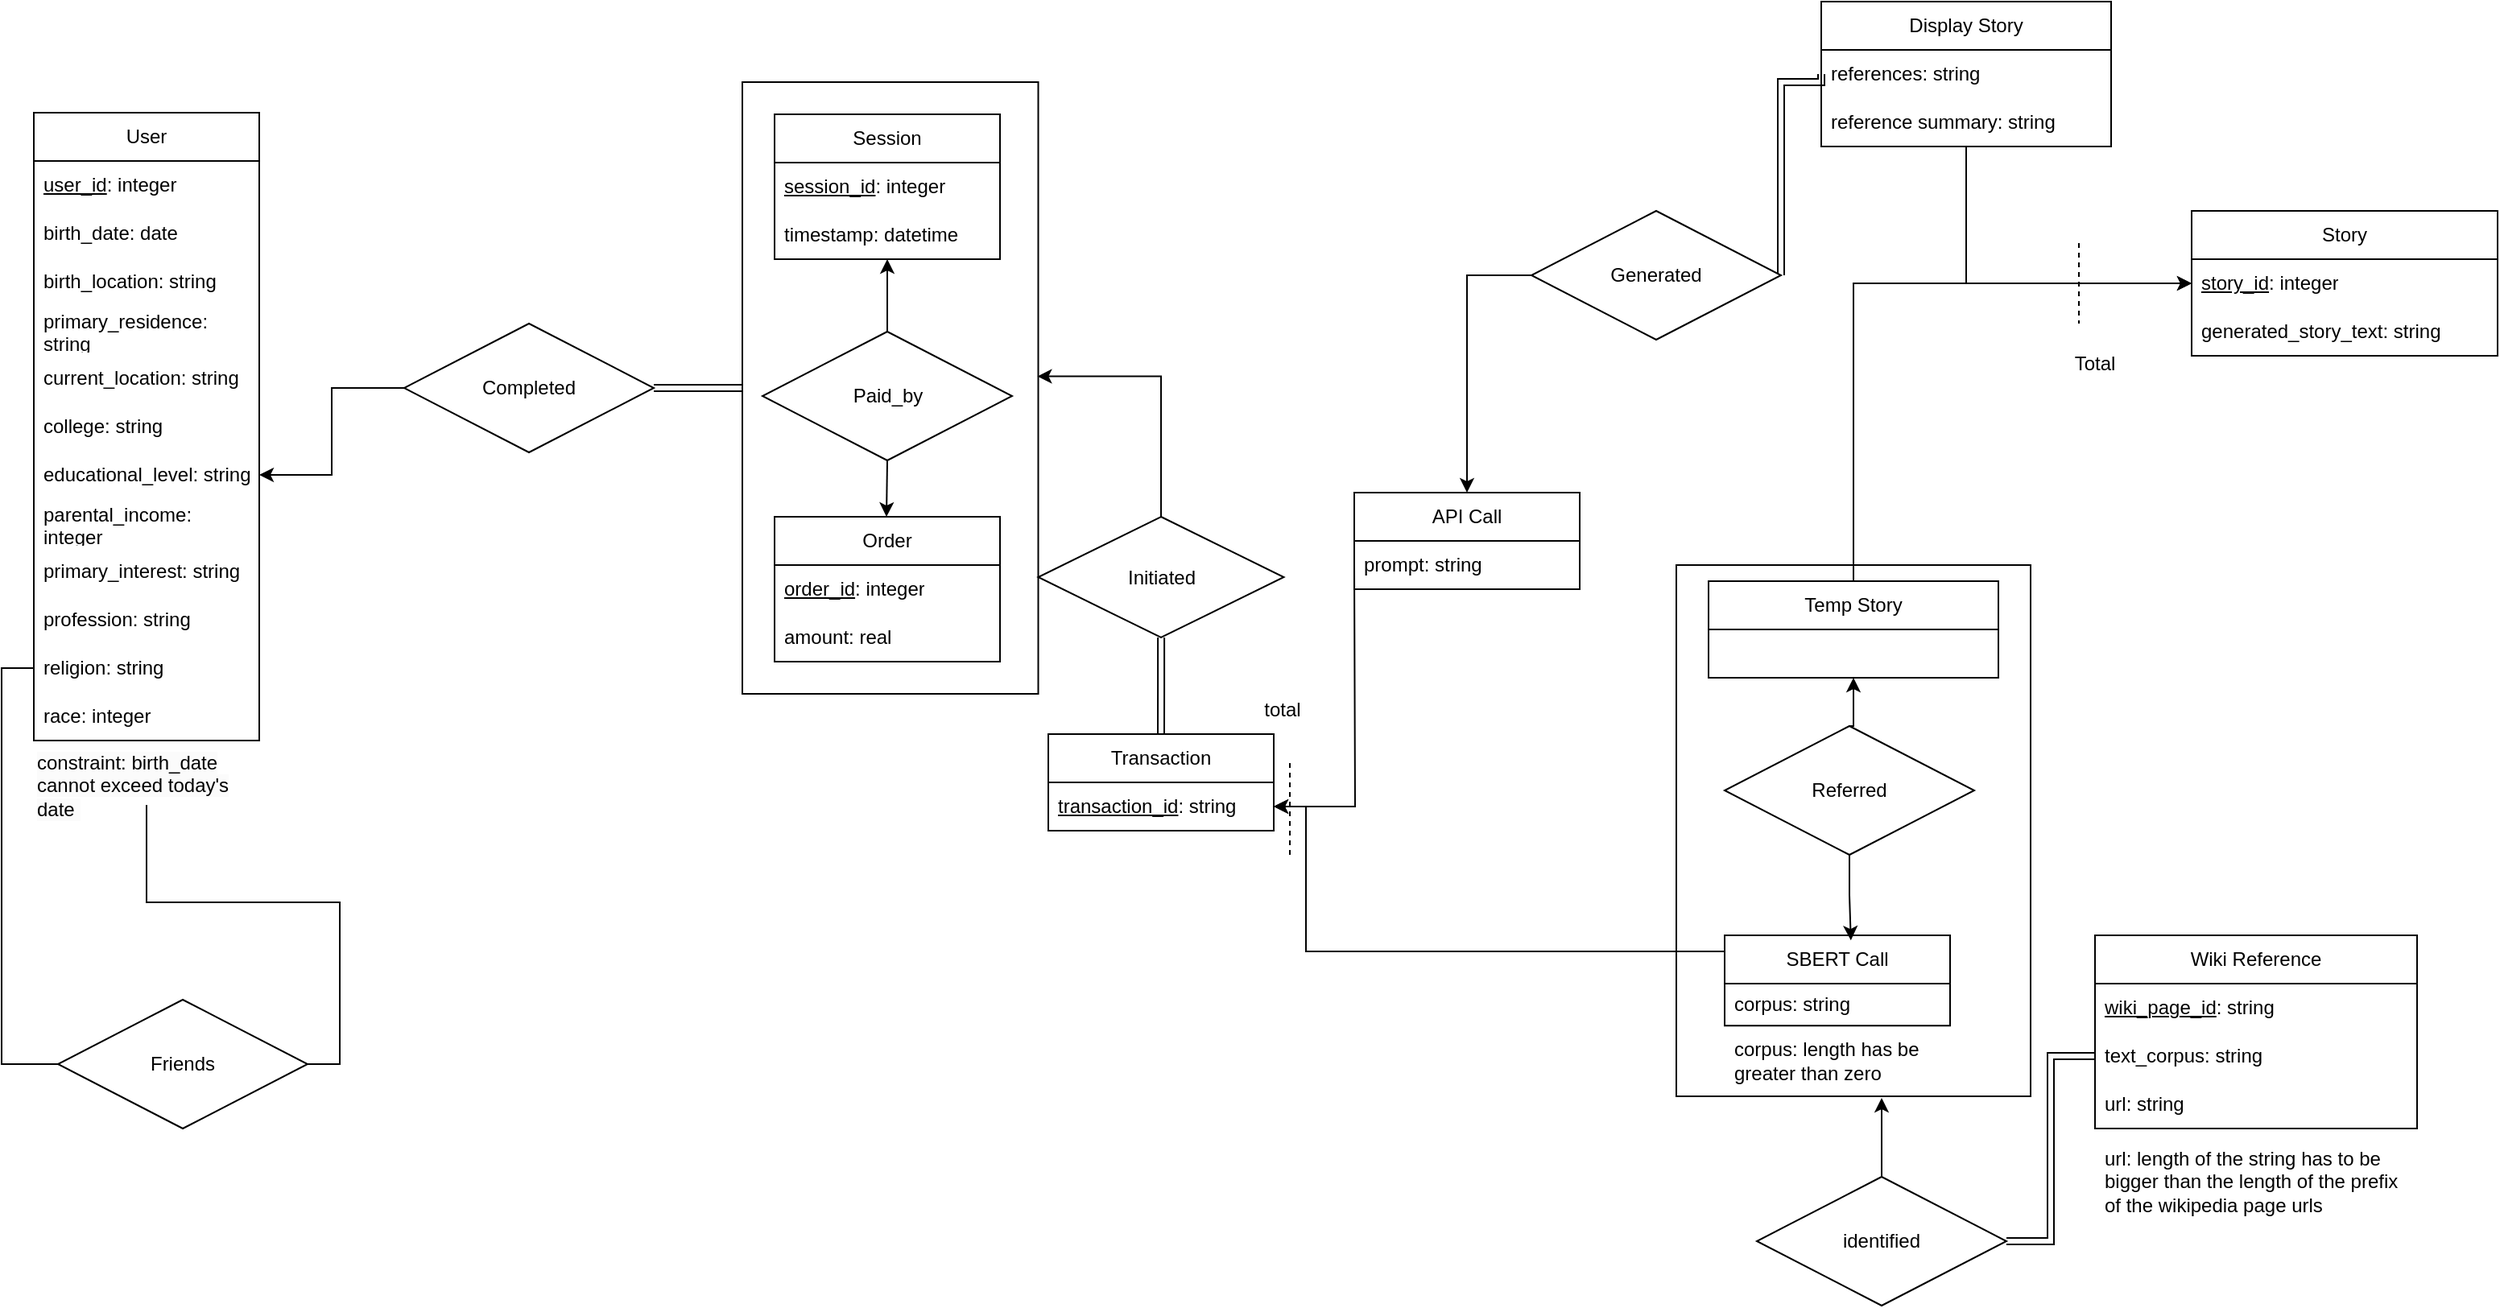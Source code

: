 <mxfile version="24.7.17">
  <diagram name="Page-1" id="QqypAmSVwoRFTV60dapY">
    <mxGraphModel dx="1988" dy="909" grid="1" gridSize="10" guides="0" tooltips="1" connect="1" arrows="1" fold="1" page="1" pageScale="1" pageWidth="850" pageHeight="1100" math="0" shadow="0">
      <root>
        <mxCell id="0" />
        <mxCell id="1" parent="0" />
        <mxCell id="HNZjRyxz7ARNzgIqMJ-2-5" style="edgeStyle=orthogonalEdgeStyle;rounded=0;orthogonalLoop=1;jettySize=auto;html=1;entryX=0.5;entryY=0;entryDx=0;entryDy=0;startArrow=classic;startFill=1;endArrow=none;endFill=0;" parent="1" source="4PjpEs8UU0IrZiODhAVp-5" target="HNZjRyxz7ARNzgIqMJ-2-1" edge="1">
          <mxGeometry relative="1" as="geometry" />
        </mxCell>
        <mxCell id="4PjpEs8UU0IrZiODhAVp-5" value="Session" style="swimlane;fontStyle=0;childLayout=stackLayout;horizontal=1;startSize=30;horizontalStack=0;resizeParent=1;resizeParentMax=0;resizeLast=0;collapsible=1;marginBottom=0;whiteSpace=wrap;html=1;" parent="1" vertex="1">
          <mxGeometry x="560" y="120" width="140" height="90" as="geometry" />
        </mxCell>
        <mxCell id="4PjpEs8UU0IrZiODhAVp-6" value="&lt;u&gt;session_id&lt;/u&gt;: integer" style="text;strokeColor=none;fillColor=none;align=left;verticalAlign=middle;spacingLeft=4;spacingRight=4;overflow=hidden;points=[[0,0.5],[1,0.5]];portConstraint=eastwest;rotatable=0;whiteSpace=wrap;html=1;" parent="4PjpEs8UU0IrZiODhAVp-5" vertex="1">
          <mxGeometry y="30" width="140" height="30" as="geometry" />
        </mxCell>
        <mxCell id="4PjpEs8UU0IrZiODhAVp-8" value="timestamp: datetime" style="text;strokeColor=none;fillColor=none;align=left;verticalAlign=middle;spacingLeft=4;spacingRight=4;overflow=hidden;points=[[0,0.5],[1,0.5]];portConstraint=eastwest;rotatable=0;whiteSpace=wrap;html=1;" parent="4PjpEs8UU0IrZiODhAVp-5" vertex="1">
          <mxGeometry y="60" width="140" height="30" as="geometry" />
        </mxCell>
        <mxCell id="4PjpEs8UU0IrZiODhAVp-14" value="Order" style="swimlane;fontStyle=0;childLayout=stackLayout;horizontal=1;startSize=30;horizontalStack=0;resizeParent=1;resizeParentMax=0;resizeLast=0;collapsible=1;marginBottom=0;whiteSpace=wrap;html=1;" parent="1" vertex="1">
          <mxGeometry x="560" y="370" width="140" height="90" as="geometry" />
        </mxCell>
        <mxCell id="4PjpEs8UU0IrZiODhAVp-15" value="&lt;u&gt;order_id&lt;/u&gt;: integer" style="text;strokeColor=none;fillColor=none;align=left;verticalAlign=middle;spacingLeft=4;spacingRight=4;overflow=hidden;points=[[0,0.5],[1,0.5]];portConstraint=eastwest;rotatable=0;whiteSpace=wrap;html=1;" parent="4PjpEs8UU0IrZiODhAVp-14" vertex="1">
          <mxGeometry y="30" width="140" height="30" as="geometry" />
        </mxCell>
        <mxCell id="4PjpEs8UU0IrZiODhAVp-16" value="amount: real" style="text;strokeColor=none;fillColor=none;align=left;verticalAlign=middle;spacingLeft=4;spacingRight=4;overflow=hidden;points=[[0,0.5],[1,0.5]];portConstraint=eastwest;rotatable=0;whiteSpace=wrap;html=1;" parent="4PjpEs8UU0IrZiODhAVp-14" vertex="1">
          <mxGeometry y="60" width="140" height="30" as="geometry" />
        </mxCell>
        <mxCell id="4PjpEs8UU0IrZiODhAVp-23" value="Story" style="swimlane;fontStyle=0;childLayout=stackLayout;horizontal=1;startSize=30;horizontalStack=0;resizeParent=1;resizeParentMax=0;resizeLast=0;collapsible=1;marginBottom=0;whiteSpace=wrap;html=1;" parent="1" vertex="1">
          <mxGeometry x="1440" y="180" width="190" height="90" as="geometry" />
        </mxCell>
        <mxCell id="4PjpEs8UU0IrZiODhAVp-25" value="&lt;u&gt;story_id&lt;/u&gt;: integer" style="text;strokeColor=none;fillColor=none;align=left;verticalAlign=middle;spacingLeft=4;spacingRight=4;overflow=hidden;points=[[0,0.5],[1,0.5]];portConstraint=eastwest;rotatable=0;whiteSpace=wrap;html=1;" parent="4PjpEs8UU0IrZiODhAVp-23" vertex="1">
          <mxGeometry y="30" width="190" height="30" as="geometry" />
        </mxCell>
        <mxCell id="4PjpEs8UU0IrZiODhAVp-114" value="generated_story_text: string" style="text;strokeColor=none;fillColor=none;align=left;verticalAlign=middle;spacingLeft=4;spacingRight=4;overflow=hidden;points=[[0,0.5],[1,0.5]];portConstraint=eastwest;rotatable=0;whiteSpace=wrap;html=1;" parent="4PjpEs8UU0IrZiODhAVp-23" vertex="1">
          <mxGeometry y="60" width="190" height="30" as="geometry" />
        </mxCell>
        <mxCell id="HNZjRyxz7ARNzgIqMJ-2-4" style="edgeStyle=orthogonalEdgeStyle;rounded=0;orthogonalLoop=1;jettySize=auto;html=1;exitX=0;exitY=0.5;exitDx=0;exitDy=0;entryX=1;entryY=0.5;entryDx=0;entryDy=0;" parent="1" source="4PjpEs8UU0IrZiODhAVp-45" target="4PjpEs8UU0IrZiODhAVp-34" edge="1">
          <mxGeometry relative="1" as="geometry" />
        </mxCell>
        <mxCell id="4PjpEs8UU0IrZiODhAVp-45" value="Completed" style="rhombus;whiteSpace=wrap;html=1;" parent="1" vertex="1">
          <mxGeometry x="330" y="250" width="155" height="80" as="geometry" />
        </mxCell>
        <mxCell id="4PjpEs8UU0IrZiODhAVp-62" value="Temp Story" style="swimlane;fontStyle=0;childLayout=stackLayout;horizontal=1;startSize=30;horizontalStack=0;resizeParent=1;resizeParentMax=0;resizeLast=0;collapsible=1;marginBottom=0;whiteSpace=wrap;html=1;" parent="1" vertex="1">
          <mxGeometry x="1140" y="410" width="180" height="60" as="geometry" />
        </mxCell>
        <mxCell id="4PjpEs8UU0IrZiODhAVp-66" value="Display Story" style="swimlane;fontStyle=0;childLayout=stackLayout;horizontal=1;startSize=30;horizontalStack=0;resizeParent=1;resizeParentMax=0;resizeLast=0;collapsible=1;marginBottom=0;whiteSpace=wrap;html=1;" parent="1" vertex="1">
          <mxGeometry x="1210" y="50" width="180" height="90" as="geometry" />
        </mxCell>
        <mxCell id="4PjpEs8UU0IrZiODhAVp-111" value="references: string" style="text;strokeColor=none;fillColor=none;align=left;verticalAlign=middle;spacingLeft=4;spacingRight=4;overflow=hidden;points=[[0,0.5],[1,0.5]];portConstraint=eastwest;rotatable=0;whiteSpace=wrap;html=1;" parent="4PjpEs8UU0IrZiODhAVp-66" vertex="1">
          <mxGeometry y="30" width="180" height="30" as="geometry" />
        </mxCell>
        <mxCell id="4PjpEs8UU0IrZiODhAVp-112" value="reference summary: string" style="text;strokeColor=none;fillColor=none;align=left;verticalAlign=middle;spacingLeft=4;spacingRight=4;overflow=hidden;points=[[0,0.5],[1,0.5]];portConstraint=eastwest;rotatable=0;whiteSpace=wrap;html=1;" parent="4PjpEs8UU0IrZiODhAVp-66" vertex="1">
          <mxGeometry y="60" width="180" height="30" as="geometry" />
        </mxCell>
        <mxCell id="4PjpEs8UU0IrZiODhAVp-76" style="edgeStyle=orthogonalEdgeStyle;rounded=0;orthogonalLoop=1;jettySize=auto;html=1;exitX=1;exitY=0.5;exitDx=0;exitDy=0;shape=link;entryX=0;entryY=0.5;entryDx=0;entryDy=0;" parent="1" source="4PjpEs8UU0IrZiODhAVp-74" target="4PjpEs8UU0IrZiODhAVp-111" edge="1">
          <mxGeometry relative="1" as="geometry">
            <Array as="points">
              <mxPoint x="1185" y="100" />
              <mxPoint x="1210" y="100" />
            </Array>
          </mxGeometry>
        </mxCell>
        <mxCell id="4PjpEs8UU0IrZiODhAVp-74" value="Generated" style="rhombus;whiteSpace=wrap;html=1;" parent="1" vertex="1">
          <mxGeometry x="1030" y="180" width="155" height="80" as="geometry" />
        </mxCell>
        <mxCell id="4PjpEs8UU0IrZiODhAVp-75" style="edgeStyle=orthogonalEdgeStyle;rounded=0;orthogonalLoop=1;jettySize=auto;html=1;exitX=0.5;exitY=0;exitDx=0;exitDy=0;entryX=0;entryY=0.5;entryDx=0;entryDy=0;startArrow=classic;startFill=1;endArrow=none;endFill=0;" parent="1" source="4PjpEs8UU0IrZiODhAVp-80" target="4PjpEs8UU0IrZiODhAVp-74" edge="1">
          <mxGeometry relative="1" as="geometry">
            <mxPoint x="1060" y="400" as="sourcePoint" />
          </mxGeometry>
        </mxCell>
        <mxCell id="4PjpEs8UU0IrZiODhAVp-80" value="API Call" style="swimlane;fontStyle=0;childLayout=stackLayout;horizontal=1;startSize=30;horizontalStack=0;resizeParent=1;resizeParentMax=0;resizeLast=0;collapsible=1;marginBottom=0;whiteSpace=wrap;html=1;" parent="1" vertex="1">
          <mxGeometry x="920" y="355" width="140" height="60" as="geometry" />
        </mxCell>
        <mxCell id="4PjpEs8UU0IrZiODhAVp-82" value="prompt: string" style="text;strokeColor=none;fillColor=none;align=left;verticalAlign=middle;spacingLeft=4;spacingRight=4;overflow=hidden;points=[[0,0.5],[1,0.5]];portConstraint=eastwest;rotatable=0;whiteSpace=wrap;html=1;" parent="4PjpEs8UU0IrZiODhAVp-80" vertex="1">
          <mxGeometry y="30" width="140" height="30" as="geometry" />
        </mxCell>
        <mxCell id="4PjpEs8UU0IrZiODhAVp-123" style="edgeStyle=orthogonalEdgeStyle;rounded=0;orthogonalLoop=1;jettySize=auto;html=1;shape=link;" parent="1" source="4PjpEs8UU0IrZiODhAVp-85" target="4PjpEs8UU0IrZiODhAVp-118" edge="1">
          <mxGeometry relative="1" as="geometry" />
        </mxCell>
        <mxCell id="4PjpEs8UU0IrZiODhAVp-124" style="edgeStyle=orthogonalEdgeStyle;rounded=0;orthogonalLoop=1;jettySize=auto;html=1;exitX=0.5;exitY=0;exitDx=0;exitDy=0;entryX=0.997;entryY=0.481;entryDx=0;entryDy=0;entryPerimeter=0;" parent="1" source="4PjpEs8UU0IrZiODhAVp-85" target="HNZjRyxz7ARNzgIqMJ-2-2" edge="1">
          <mxGeometry relative="1" as="geometry" />
        </mxCell>
        <mxCell id="4PjpEs8UU0IrZiODhAVp-85" value="Initiated" style="rhombus;whiteSpace=wrap;html=1;" parent="1" vertex="1">
          <mxGeometry x="723.75" y="370" width="152.5" height="75" as="geometry" />
        </mxCell>
        <mxCell id="4PjpEs8UU0IrZiODhAVp-100" style="edgeStyle=orthogonalEdgeStyle;rounded=0;orthogonalLoop=1;jettySize=auto;html=1;entryX=0.5;entryY=1;entryDx=0;entryDy=0;exitX=0.5;exitY=0;exitDx=0;exitDy=0;" parent="1" source="ao48UMOlkTmNIIt56R8A-1" target="4PjpEs8UU0IrZiODhAVp-62" edge="1">
          <mxGeometry relative="1" as="geometry">
            <mxPoint x="1200" y="235" as="targetPoint" />
            <mxPoint x="1080" y="560" as="sourcePoint" />
          </mxGeometry>
        </mxCell>
        <mxCell id="4PjpEs8UU0IrZiODhAVp-106" style="edgeStyle=orthogonalEdgeStyle;rounded=0;orthogonalLoop=1;jettySize=auto;html=1;exitX=1;exitY=0.5;exitDx=0;exitDy=0;entryX=0;entryY=0.5;entryDx=0;entryDy=0;shape=link;" parent="1" source="4PjpEs8UU0IrZiODhAVp-99" target="4PjpEs8UU0IrZiODhAVp-21" edge="1">
          <mxGeometry relative="1" as="geometry" />
        </mxCell>
        <mxCell id="ao48UMOlkTmNIIt56R8A-7" style="edgeStyle=orthogonalEdgeStyle;rounded=0;orthogonalLoop=1;jettySize=auto;html=1;exitX=0.5;exitY=0;exitDx=0;exitDy=0;" edge="1" parent="1" source="4PjpEs8UU0IrZiODhAVp-99">
          <mxGeometry relative="1" as="geometry">
            <mxPoint x="1247.556" y="779.971" as="targetPoint" />
          </mxGeometry>
        </mxCell>
        <mxCell id="4PjpEs8UU0IrZiODhAVp-99" value="identified" style="rhombus;whiteSpace=wrap;html=1;" parent="1" vertex="1">
          <mxGeometry x="1170" y="780" width="155" height="80" as="geometry" />
        </mxCell>
        <mxCell id="4PjpEs8UU0IrZiODhAVp-104" style="edgeStyle=orthogonalEdgeStyle;rounded=0;orthogonalLoop=1;jettySize=auto;html=1;exitX=0;exitY=0.5;exitDx=0;exitDy=0;entryX=0.997;entryY=0.012;entryDx=0;entryDy=0;entryPerimeter=0;" parent="1" target="4PjpEs8UU0IrZiODhAVp-97" edge="1">
          <mxGeometry relative="1" as="geometry">
            <Array as="points">
              <mxPoint x="1100" y="704" />
              <mxPoint x="1080" y="704" />
            </Array>
          </mxGeometry>
        </mxCell>
        <mxCell id="4PjpEs8UU0IrZiODhAVp-118" value="Transaction" style="swimlane;fontStyle=0;childLayout=stackLayout;horizontal=1;startSize=30;horizontalStack=0;resizeParent=1;resizeParentMax=0;resizeLast=0;collapsible=1;marginBottom=0;whiteSpace=wrap;html=1;" parent="1" vertex="1">
          <mxGeometry x="730" y="505" width="140" height="60" as="geometry" />
        </mxCell>
        <mxCell id="4PjpEs8UU0IrZiODhAVp-119" value="&lt;u&gt;transaction_id&lt;/u&gt;: string" style="text;strokeColor=none;fillColor=none;align=left;verticalAlign=middle;spacingLeft=4;spacingRight=4;overflow=hidden;points=[[0,0.5],[1,0.5]];portConstraint=eastwest;rotatable=0;whiteSpace=wrap;html=1;" parent="4PjpEs8UU0IrZiODhAVp-118" vertex="1">
          <mxGeometry y="30" width="140" height="30" as="geometry" />
        </mxCell>
        <mxCell id="4PjpEs8UU0IrZiODhAVp-125" style="edgeStyle=orthogonalEdgeStyle;rounded=0;orthogonalLoop=1;jettySize=auto;html=1;exitX=0.5;exitY=0;exitDx=0;exitDy=0;entryX=0;entryY=0.5;entryDx=0;entryDy=0;" parent="1" source="4PjpEs8UU0IrZiODhAVp-62" target="4PjpEs8UU0IrZiODhAVp-25" edge="1">
          <mxGeometry relative="1" as="geometry">
            <Array as="points">
              <mxPoint x="1230" y="225" />
            </Array>
          </mxGeometry>
        </mxCell>
        <mxCell id="4PjpEs8UU0IrZiODhAVp-126" style="edgeStyle=orthogonalEdgeStyle;rounded=0;orthogonalLoop=1;jettySize=auto;html=1;entryX=0;entryY=0.5;entryDx=0;entryDy=0;" parent="1" source="4PjpEs8UU0IrZiODhAVp-66" target="4PjpEs8UU0IrZiODhAVp-25" edge="1">
          <mxGeometry relative="1" as="geometry">
            <Array as="points">
              <mxPoint x="1300" y="225" />
            </Array>
          </mxGeometry>
        </mxCell>
        <mxCell id="4PjpEs8UU0IrZiODhAVp-127" value="" style="group" parent="1" vertex="1" connectable="0">
          <mxGeometry x="1380" y="630" width="200" height="215" as="geometry" />
        </mxCell>
        <mxCell id="4PjpEs8UU0IrZiODhAVp-19" value="Wiki Reference" style="swimlane;fontStyle=0;childLayout=stackLayout;horizontal=1;startSize=30;horizontalStack=0;resizeParent=1;resizeParentMax=0;resizeLast=0;collapsible=1;marginBottom=0;whiteSpace=wrap;html=1;" parent="4PjpEs8UU0IrZiODhAVp-127" vertex="1">
          <mxGeometry width="200" height="120" as="geometry" />
        </mxCell>
        <mxCell id="4PjpEs8UU0IrZiODhAVp-20" value="&lt;u&gt;wiki_page_id&lt;/u&gt;: string" style="text;strokeColor=none;fillColor=none;align=left;verticalAlign=middle;spacingLeft=4;spacingRight=4;overflow=hidden;points=[[0,0.5],[1,0.5]];portConstraint=eastwest;rotatable=0;whiteSpace=wrap;html=1;" parent="4PjpEs8UU0IrZiODhAVp-19" vertex="1">
          <mxGeometry y="30" width="200" height="30" as="geometry" />
        </mxCell>
        <mxCell id="4PjpEs8UU0IrZiODhAVp-21" value="text_corpus: string" style="text;strokeColor=none;fillColor=none;align=left;verticalAlign=middle;spacingLeft=4;spacingRight=4;overflow=hidden;points=[[0,0.5],[1,0.5]];portConstraint=eastwest;rotatable=0;whiteSpace=wrap;html=1;" parent="4PjpEs8UU0IrZiODhAVp-19" vertex="1">
          <mxGeometry y="60" width="200" height="30" as="geometry" />
        </mxCell>
        <mxCell id="4PjpEs8UU0IrZiODhAVp-22" value="url: string" style="text;strokeColor=none;fillColor=none;align=left;verticalAlign=middle;spacingLeft=4;spacingRight=4;overflow=hidden;points=[[0,0.5],[1,0.5]];portConstraint=eastwest;rotatable=0;whiteSpace=wrap;html=1;" parent="4PjpEs8UU0IrZiODhAVp-19" vertex="1">
          <mxGeometry y="90" width="200" height="30" as="geometry" />
        </mxCell>
        <mxCell id="4PjpEs8UU0IrZiODhAVp-115" value="url: length of the string has to be bigger than the length of the prefix of the wikipedia page urls" style="text;strokeColor=none;fillColor=none;align=left;verticalAlign=middle;spacingLeft=4;spacingRight=4;overflow=hidden;points=[[0,0.5],[1,0.5]];portConstraint=eastwest;rotatable=0;whiteSpace=wrap;html=1;" parent="4PjpEs8UU0IrZiODhAVp-127" vertex="1">
          <mxGeometry y="120" width="200" height="65" as="geometry" />
        </mxCell>
        <mxCell id="4PjpEs8UU0IrZiODhAVp-128" value="" style="group" parent="1" vertex="1" connectable="0">
          <mxGeometry x="1150" y="630" width="140" height="135" as="geometry" />
        </mxCell>
        <mxCell id="4PjpEs8UU0IrZiODhAVp-95" value="SBERT Call" style="swimlane;fontStyle=0;childLayout=stackLayout;horizontal=1;startSize=30;horizontalStack=0;resizeParent=1;resizeParentMax=0;resizeLast=0;collapsible=1;marginBottom=0;whiteSpace=wrap;html=1;" parent="4PjpEs8UU0IrZiODhAVp-128" vertex="1">
          <mxGeometry width="140" height="56.129" as="geometry" />
        </mxCell>
        <mxCell id="4PjpEs8UU0IrZiODhAVp-97" value="corpus: string" style="text;strokeColor=none;fillColor=none;align=left;verticalAlign=middle;spacingLeft=4;spacingRight=4;overflow=hidden;points=[[0,0.5],[1,0.5]];portConstraint=eastwest;rotatable=0;whiteSpace=wrap;html=1;" parent="4PjpEs8UU0IrZiODhAVp-95" vertex="1">
          <mxGeometry y="30" width="140" height="26.129" as="geometry" />
        </mxCell>
        <mxCell id="3HgNUxf4xAOzRMvEtiia-1" value="corpus: length has be greater than zero" style="text;strokeColor=none;fillColor=none;align=left;verticalAlign=middle;spacingLeft=4;spacingRight=4;overflow=hidden;points=[[0,0.5],[1,0.5]];portConstraint=eastwest;rotatable=0;whiteSpace=wrap;html=1;" parent="4PjpEs8UU0IrZiODhAVp-128" vertex="1">
          <mxGeometry y="60.968" width="140" height="34.839" as="geometry" />
        </mxCell>
        <mxCell id="4PjpEs8UU0IrZiODhAVp-129" style="edgeStyle=orthogonalEdgeStyle;rounded=0;orthogonalLoop=1;jettySize=auto;html=1;exitX=0;exitY=0.5;exitDx=0;exitDy=0;entryX=1;entryY=0.5;entryDx=0;entryDy=0;" parent="1" target="4PjpEs8UU0IrZiODhAVp-119" edge="1">
          <mxGeometry relative="1" as="geometry">
            <mxPoint x="920" y="400" as="sourcePoint" />
          </mxGeometry>
        </mxCell>
        <mxCell id="4PjpEs8UU0IrZiODhAVp-130" style="edgeStyle=orthogonalEdgeStyle;rounded=0;orthogonalLoop=1;jettySize=auto;html=1;entryX=1;entryY=0.5;entryDx=0;entryDy=0;exitX=0;exitY=0.25;exitDx=0;exitDy=0;" parent="1" target="4PjpEs8UU0IrZiODhAVp-119" edge="1" source="4PjpEs8UU0IrZiODhAVp-95">
          <mxGeometry relative="1" as="geometry">
            <Array as="points">
              <mxPoint x="1150" y="640" />
              <mxPoint x="890" y="640" />
              <mxPoint x="890" y="550" />
            </Array>
            <mxPoint x="1070" y="640" as="sourcePoint" />
          </mxGeometry>
        </mxCell>
        <mxCell id="4PjpEs8UU0IrZiODhAVp-134" style="edgeStyle=orthogonalEdgeStyle;rounded=0;orthogonalLoop=1;jettySize=auto;html=1;exitX=0;exitY=0.5;exitDx=0;exitDy=0;entryX=0;entryY=0.5;entryDx=0;entryDy=0;endArrow=none;endFill=0;" parent="1" source="4PjpEs8UU0IrZiODhAVp-131" target="4PjpEs8UU0IrZiODhAVp-38" edge="1">
          <mxGeometry relative="1" as="geometry" />
        </mxCell>
        <mxCell id="4PjpEs8UU0IrZiODhAVp-131" value="Friends" style="rhombus;whiteSpace=wrap;html=1;" parent="1" vertex="1">
          <mxGeometry x="115" y="670" width="155" height="80" as="geometry" />
        </mxCell>
        <mxCell id="4PjpEs8UU0IrZiODhAVp-132" value="" style="group" parent="1" vertex="1" connectable="0">
          <mxGeometry x="100" y="119" width="140" height="431" as="geometry" />
        </mxCell>
        <mxCell id="4PjpEs8UU0IrZiODhAVp-10" value="User" style="swimlane;fontStyle=0;childLayout=stackLayout;horizontal=1;startSize=30;horizontalStack=0;resizeParent=1;resizeParentMax=0;resizeLast=0;collapsible=1;marginBottom=0;whiteSpace=wrap;html=1;" parent="4PjpEs8UU0IrZiODhAVp-132" vertex="1">
          <mxGeometry width="140" height="390" as="geometry" />
        </mxCell>
        <mxCell id="4PjpEs8UU0IrZiODhAVp-11" value="&lt;u&gt;user_id&lt;/u&gt;: integer" style="text;strokeColor=none;fillColor=none;align=left;verticalAlign=middle;spacingLeft=4;spacingRight=4;overflow=hidden;points=[[0,0.5],[1,0.5]];portConstraint=eastwest;rotatable=0;whiteSpace=wrap;html=1;" parent="4PjpEs8UU0IrZiODhAVp-10" vertex="1">
          <mxGeometry y="30" width="140" height="30" as="geometry" />
        </mxCell>
        <mxCell id="4PjpEs8UU0IrZiODhAVp-12" value="birth_date: date&amp;nbsp;" style="text;strokeColor=none;fillColor=none;align=left;verticalAlign=middle;spacingLeft=4;spacingRight=4;overflow=hidden;points=[[0,0.5],[1,0.5]];portConstraint=eastwest;rotatable=0;whiteSpace=wrap;html=1;" parent="4PjpEs8UU0IrZiODhAVp-10" vertex="1">
          <mxGeometry y="60" width="140" height="30" as="geometry" />
        </mxCell>
        <mxCell id="4PjpEs8UU0IrZiODhAVp-13" value="birth_location: string" style="text;strokeColor=none;fillColor=none;align=left;verticalAlign=middle;spacingLeft=4;spacingRight=4;overflow=hidden;points=[[0,0.5],[1,0.5]];portConstraint=eastwest;rotatable=0;whiteSpace=wrap;html=1;" parent="4PjpEs8UU0IrZiODhAVp-10" vertex="1">
          <mxGeometry y="90" width="140" height="30" as="geometry" />
        </mxCell>
        <mxCell id="4PjpEs8UU0IrZiODhAVp-31" value="primary_residence: string" style="text;strokeColor=none;fillColor=none;align=left;verticalAlign=middle;spacingLeft=4;spacingRight=4;overflow=hidden;points=[[0,0.5],[1,0.5]];portConstraint=eastwest;rotatable=0;whiteSpace=wrap;html=1;" parent="4PjpEs8UU0IrZiODhAVp-10" vertex="1">
          <mxGeometry y="120" width="140" height="30" as="geometry" />
        </mxCell>
        <mxCell id="4PjpEs8UU0IrZiODhAVp-32" value="current_location: string" style="text;strokeColor=none;fillColor=none;align=left;verticalAlign=middle;spacingLeft=4;spacingRight=4;overflow=hidden;points=[[0,0.5],[1,0.5]];portConstraint=eastwest;rotatable=0;whiteSpace=wrap;html=1;" parent="4PjpEs8UU0IrZiODhAVp-10" vertex="1">
          <mxGeometry y="150" width="140" height="30" as="geometry" />
        </mxCell>
        <mxCell id="4PjpEs8UU0IrZiODhAVp-33" value="college: string" style="text;strokeColor=none;fillColor=none;align=left;verticalAlign=middle;spacingLeft=4;spacingRight=4;overflow=hidden;points=[[0,0.5],[1,0.5]];portConstraint=eastwest;rotatable=0;whiteSpace=wrap;html=1;" parent="4PjpEs8UU0IrZiODhAVp-10" vertex="1">
          <mxGeometry y="180" width="140" height="30" as="geometry" />
        </mxCell>
        <mxCell id="4PjpEs8UU0IrZiODhAVp-34" value="educational_level: string" style="text;strokeColor=none;fillColor=none;align=left;verticalAlign=middle;spacingLeft=4;spacingRight=4;overflow=hidden;points=[[0,0.5],[1,0.5]];portConstraint=eastwest;rotatable=0;whiteSpace=wrap;html=1;" parent="4PjpEs8UU0IrZiODhAVp-10" vertex="1">
          <mxGeometry y="210" width="140" height="30" as="geometry" />
        </mxCell>
        <mxCell id="4PjpEs8UU0IrZiODhAVp-35" value="parental_income: integer" style="text;strokeColor=none;fillColor=none;align=left;verticalAlign=middle;spacingLeft=4;spacingRight=4;overflow=hidden;points=[[0,0.5],[1,0.5]];portConstraint=eastwest;rotatable=0;whiteSpace=wrap;html=1;" parent="4PjpEs8UU0IrZiODhAVp-10" vertex="1">
          <mxGeometry y="240" width="140" height="30" as="geometry" />
        </mxCell>
        <mxCell id="4PjpEs8UU0IrZiODhAVp-36" value="primary_interest: string" style="text;strokeColor=none;fillColor=none;align=left;verticalAlign=middle;spacingLeft=4;spacingRight=4;overflow=hidden;points=[[0,0.5],[1,0.5]];portConstraint=eastwest;rotatable=0;whiteSpace=wrap;html=1;" parent="4PjpEs8UU0IrZiODhAVp-10" vertex="1">
          <mxGeometry y="270" width="140" height="30" as="geometry" />
        </mxCell>
        <mxCell id="4PjpEs8UU0IrZiODhAVp-37" value="profession: string" style="text;strokeColor=none;fillColor=none;align=left;verticalAlign=middle;spacingLeft=4;spacingRight=4;overflow=hidden;points=[[0,0.5],[1,0.5]];portConstraint=eastwest;rotatable=0;whiteSpace=wrap;html=1;" parent="4PjpEs8UU0IrZiODhAVp-10" vertex="1">
          <mxGeometry y="300" width="140" height="30" as="geometry" />
        </mxCell>
        <mxCell id="4PjpEs8UU0IrZiODhAVp-38" value="religion: string" style="text;strokeColor=none;fillColor=none;align=left;verticalAlign=middle;spacingLeft=4;spacingRight=4;overflow=hidden;points=[[0,0.5],[1,0.5]];portConstraint=eastwest;rotatable=0;whiteSpace=wrap;html=1;" parent="4PjpEs8UU0IrZiODhAVp-10" vertex="1">
          <mxGeometry y="330" width="140" height="30" as="geometry" />
        </mxCell>
        <mxCell id="4PjpEs8UU0IrZiODhAVp-39" value="race: integer" style="text;strokeColor=none;fillColor=none;align=left;verticalAlign=middle;spacingLeft=4;spacingRight=4;overflow=hidden;points=[[0,0.5],[1,0.5]];portConstraint=eastwest;rotatable=0;whiteSpace=wrap;html=1;" parent="4PjpEs8UU0IrZiODhAVp-10" vertex="1">
          <mxGeometry y="360" width="140" height="30" as="geometry" />
        </mxCell>
        <mxCell id="4PjpEs8UU0IrZiODhAVp-113" value="&lt;span style=&quot;color: rgb(0, 0, 0); font-family: Helvetica; font-size: 12px; font-style: normal; font-variant-ligatures: normal; font-variant-caps: normal; font-weight: 400; letter-spacing: normal; orphans: 2; text-align: left; text-indent: 0px; text-transform: none; widows: 2; word-spacing: 0px; -webkit-text-stroke-width: 0px; white-space: normal; background-color: rgb(251, 251, 251); text-decoration-thickness: initial; text-decoration-style: initial; text-decoration-color: initial; display: inline !important; float: none;&quot;&gt;constraint: birth_date cannot exceed today&#39;s date&amp;nbsp;&lt;/span&gt;" style="text;whiteSpace=wrap;html=1;" parent="4PjpEs8UU0IrZiODhAVp-132" vertex="1">
          <mxGeometry y="390" width="140" height="40" as="geometry" />
        </mxCell>
        <mxCell id="4PjpEs8UU0IrZiODhAVp-133" style="edgeStyle=orthogonalEdgeStyle;rounded=0;orthogonalLoop=1;jettySize=auto;html=1;entryX=1;entryY=0.5;entryDx=0;entryDy=0;endArrow=none;endFill=0;" parent="1" source="4PjpEs8UU0IrZiODhAVp-113" target="4PjpEs8UU0IrZiODhAVp-131" edge="1">
          <mxGeometry relative="1" as="geometry" />
        </mxCell>
        <mxCell id="MUsphGuOdu-jn4XWuw0r-2" value="" style="endArrow=none;dashed=1;html=1;rounded=0;" parent="1" edge="1">
          <mxGeometry width="50" height="50" relative="1" as="geometry">
            <mxPoint x="880" y="580" as="sourcePoint" />
            <mxPoint x="880" y="520" as="targetPoint" />
          </mxGeometry>
        </mxCell>
        <mxCell id="MUsphGuOdu-jn4XWuw0r-3" value="total" style="text;html=1;align=center;verticalAlign=middle;resizable=0;points=[];autosize=1;strokeColor=none;fillColor=none;" parent="1" vertex="1">
          <mxGeometry x="850" y="475" width="50" height="30" as="geometry" />
        </mxCell>
        <mxCell id="MUsphGuOdu-jn4XWuw0r-4" value="" style="endArrow=none;dashed=1;html=1;rounded=0;" parent="1" edge="1">
          <mxGeometry width="50" height="50" relative="1" as="geometry">
            <mxPoint x="1370" y="200" as="sourcePoint" />
            <mxPoint x="1370" y="250" as="targetPoint" />
          </mxGeometry>
        </mxCell>
        <mxCell id="MUsphGuOdu-jn4XWuw0r-5" value="Total" style="text;html=1;align=center;verticalAlign=middle;whiteSpace=wrap;rounded=0;" parent="1" vertex="1">
          <mxGeometry x="1350" y="260" width="60" height="30" as="geometry" />
        </mxCell>
        <mxCell id="HNZjRyxz7ARNzgIqMJ-2-6" style="edgeStyle=orthogonalEdgeStyle;rounded=0;orthogonalLoop=1;jettySize=auto;html=1;exitX=0.5;exitY=1;exitDx=0;exitDy=0;" parent="1" source="HNZjRyxz7ARNzgIqMJ-2-1" edge="1">
          <mxGeometry relative="1" as="geometry">
            <mxPoint x="629.5" y="370" as="targetPoint" />
          </mxGeometry>
        </mxCell>
        <mxCell id="HNZjRyxz7ARNzgIqMJ-2-1" value="Paid_by" style="rhombus;whiteSpace=wrap;html=1;" parent="1" vertex="1">
          <mxGeometry x="552.5" y="255" width="155" height="80" as="geometry" />
        </mxCell>
        <mxCell id="HNZjRyxz7ARNzgIqMJ-2-3" style="edgeStyle=orthogonalEdgeStyle;rounded=0;orthogonalLoop=1;jettySize=auto;html=1;exitX=0;exitY=0.5;exitDx=0;exitDy=0;entryX=1;entryY=0.5;entryDx=0;entryDy=0;endArrow=none;endFill=0;shape=link;" parent="1" source="HNZjRyxz7ARNzgIqMJ-2-2" target="4PjpEs8UU0IrZiODhAVp-45" edge="1">
          <mxGeometry relative="1" as="geometry" />
        </mxCell>
        <mxCell id="HNZjRyxz7ARNzgIqMJ-2-2" value="" style="rounded=0;whiteSpace=wrap;html=1;fillColor=none;" parent="1" vertex="1">
          <mxGeometry x="540" y="100" width="183.75" height="380" as="geometry" />
        </mxCell>
        <mxCell id="ao48UMOlkTmNIIt56R8A-1" value="Referred" style="rhombus;whiteSpace=wrap;html=1;" vertex="1" parent="1">
          <mxGeometry x="1150" y="500" width="155" height="80" as="geometry" />
        </mxCell>
        <mxCell id="ao48UMOlkTmNIIt56R8A-3" value="" style="whiteSpace=wrap;html=1;fillColor=none;" vertex="1" parent="1">
          <mxGeometry x="1120" y="400" width="220" height="330" as="geometry" />
        </mxCell>
        <mxCell id="ao48UMOlkTmNIIt56R8A-5" style="edgeStyle=orthogonalEdgeStyle;rounded=0;orthogonalLoop=1;jettySize=auto;html=1;exitX=0.5;exitY=1;exitDx=0;exitDy=0;entryX=0.56;entryY=0.055;entryDx=0;entryDy=0;entryPerimeter=0;" edge="1" parent="1" source="ao48UMOlkTmNIIt56R8A-1" target="4PjpEs8UU0IrZiODhAVp-95">
          <mxGeometry relative="1" as="geometry" />
        </mxCell>
        <mxCell id="ao48UMOlkTmNIIt56R8A-10" style="edgeStyle=orthogonalEdgeStyle;rounded=0;orthogonalLoop=1;jettySize=auto;html=1;exitX=0.5;exitY=0;exitDx=0;exitDy=0;entryX=0.579;entryY=1.003;entryDx=0;entryDy=0;entryPerimeter=0;" edge="1" parent="1" source="4PjpEs8UU0IrZiODhAVp-99" target="ao48UMOlkTmNIIt56R8A-3">
          <mxGeometry relative="1" as="geometry">
            <Array as="points">
              <mxPoint x="1247" y="731" />
            </Array>
          </mxGeometry>
        </mxCell>
      </root>
    </mxGraphModel>
  </diagram>
</mxfile>
